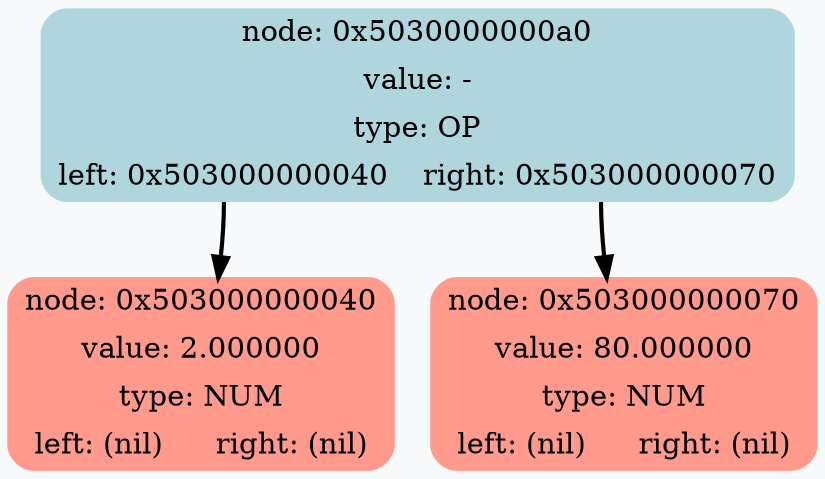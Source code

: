 digraph G {
	rankdir = HR;
	bgcolor="#F7F9FB"
	 node0x5030000000a0 [shape=Mrecord; style=filled; color="#aed6dc"; label =  "{node: 0x5030000000a0 | value: - | type: OP | {<left>left: 0x503000000040 | <right>right: 0x503000000070}  }" ];
	 node0x5030000000a0:<left> -> node0x503000000040 [style=bold; weight=1000; ];
	 node0x5030000000a0:<right> -> node0x503000000070 [style=bold; weight=1000; ];
	 node0x503000000040 [shape=Mrecord; style=filled; color="#ff9a8d"; label =  "{node: 0x503000000040 | value: 2.000000 | type: NUM | {<left>left: (nil) | <right>right: (nil)}  }" ];
	 node0x503000000070 [shape=Mrecord; style=filled; color="#ff9a8d"; label =  "{node: 0x503000000070 | value: 80.000000 | type: NUM | {<left>left: (nil) | <right>right: (nil)}  }" ];
}

